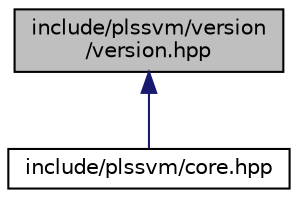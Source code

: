 digraph "include/plssvm/version/version.hpp"
{
 // LATEX_PDF_SIZE
  edge [fontname="Helvetica",fontsize="10",labelfontname="Helvetica",labelfontsize="10"];
  node [fontname="Helvetica",fontsize="10",shape=record];
  Node1 [label="include/plssvm/version\l/version.hpp",height=0.2,width=0.4,color="black", fillcolor="grey75", style="filled", fontcolor="black",tooltip="Implements compile-time constants to query the current library version."];
  Node1 -> Node2 [dir="back",color="midnightblue",fontsize="10",style="solid",fontname="Helvetica"];
  Node2 [label="include/plssvm/core.hpp",height=0.2,width=0.4,color="black", fillcolor="white", style="filled",URL="$core_8hpp.html",tooltip="Core header including all other necessary headers."];
}
